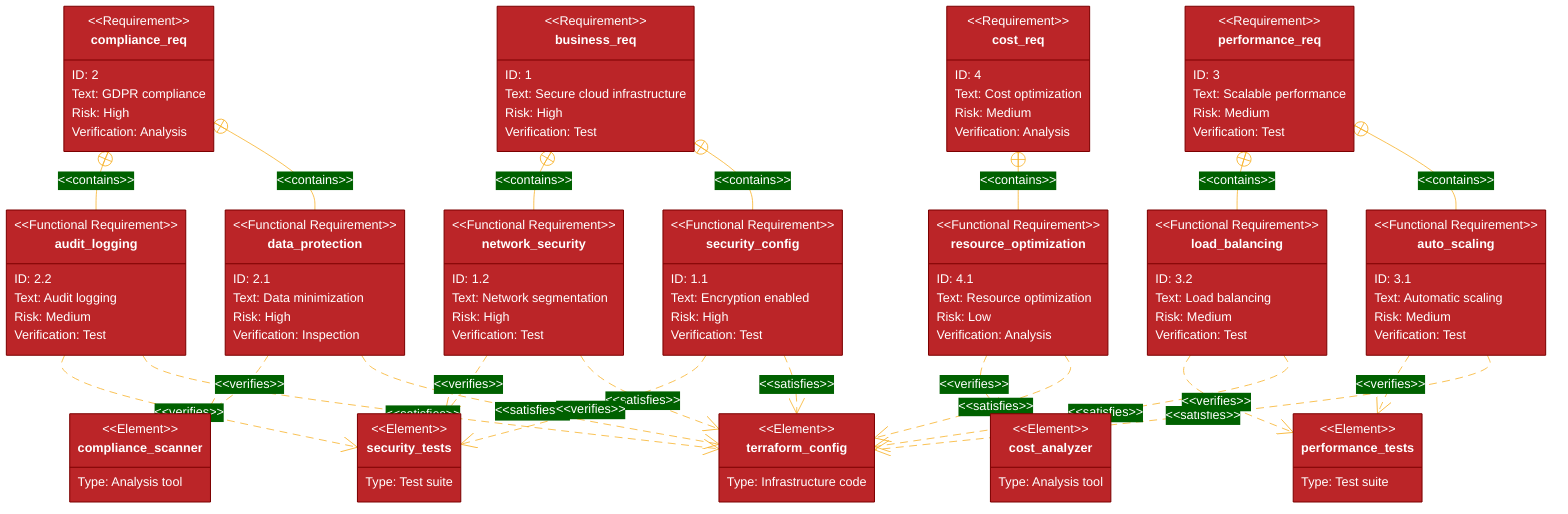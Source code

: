 ---
config:
  theme: 'base'
  themeVariables:
    primaryColor: '#BB2528'
    primaryTextColor: '#fff'
    primaryBorderColor: '#7C0000'
    lineColor: '#F8B229'
    secondaryColor: '#006100'
    tertiaryColor: '#fff'
---
requirementDiagram

    requirement business_req {
        id: 1
        text: "Secure cloud infrastructure"
        risk: high
        verifymethod: test
    }

    requirement compliance_req {
        id: 2
        text: "GDPR compliance"
        risk: high
        verifymethod: analysis
    }

    requirement performance_req {
        id: 3
        text: "Scalable performance"
        risk: medium
        verifymethod: test
    }

    requirement cost_req {
        id: 4
        text: "Cost optimization"
        risk: medium
        verifymethod: analysis
    }

    functionalRequirement security_config {
        id: 1.1
        text: "Encryption enabled"
        risk: high
        verifymethod: test
    }

    functionalRequirement network_security {
        id: 1.2
        text: "Network segmentation"
        risk: high
        verifymethod: test
    }

    functionalRequirement data_protection {
        id: 2.1
        text: "Data minimization"
        risk: high
        verifymethod: inspection
    }

    functionalRequirement audit_logging {
        id: 2.2
        text: "Audit logging"
        risk: medium
        verifymethod: test
    }

    functionalRequirement auto_scaling {
        id: 3.1
        text: "Automatic scaling"
        risk: medium
        verifymethod: test
    }

    functionalRequirement load_balancing {
        id: 3.2
        text: "Load balancing"
        risk: medium
        verifymethod: test
    }

    functionalRequirement resource_optimization {
        id: 4.1
        text: "Resource optimization"
        risk: low
        verifymethod: analysis
    }

    element terraform_config {
        type: "Infrastructure code"
    }

    element security_tests {
        type: "Test suite"
    }

    element compliance_scanner {
        type: "Analysis tool"
    }

    element performance_tests {
        type: "Test suite"
    }

    element cost_analyzer {
        type: "Analysis tool"
    }

    business_req - contains -> security_config
    business_req - contains -> network_security
    compliance_req - contains -> data_protection
    compliance_req - contains -> audit_logging
    performance_req - contains -> auto_scaling
    performance_req - contains -> load_balancing
    cost_req - contains -> resource_optimization

    security_config - satisfies -> terraform_config
    network_security - satisfies -> terraform_config
    data_protection - satisfies -> terraform_config
    audit_logging - satisfies -> terraform_config
    auto_scaling - satisfies -> terraform_config
    load_balancing - satisfies -> terraform_config
    resource_optimization - satisfies -> terraform_config

    security_config - verifies -> security_tests
    network_security - verifies -> security_tests
    audit_logging - verifies -> security_tests
    auto_scaling - verifies -> performance_tests
    load_balancing - verifies -> performance_tests

    data_protection - verifies -> compliance_scanner
    resource_optimization - verifies -> cost_analyzer